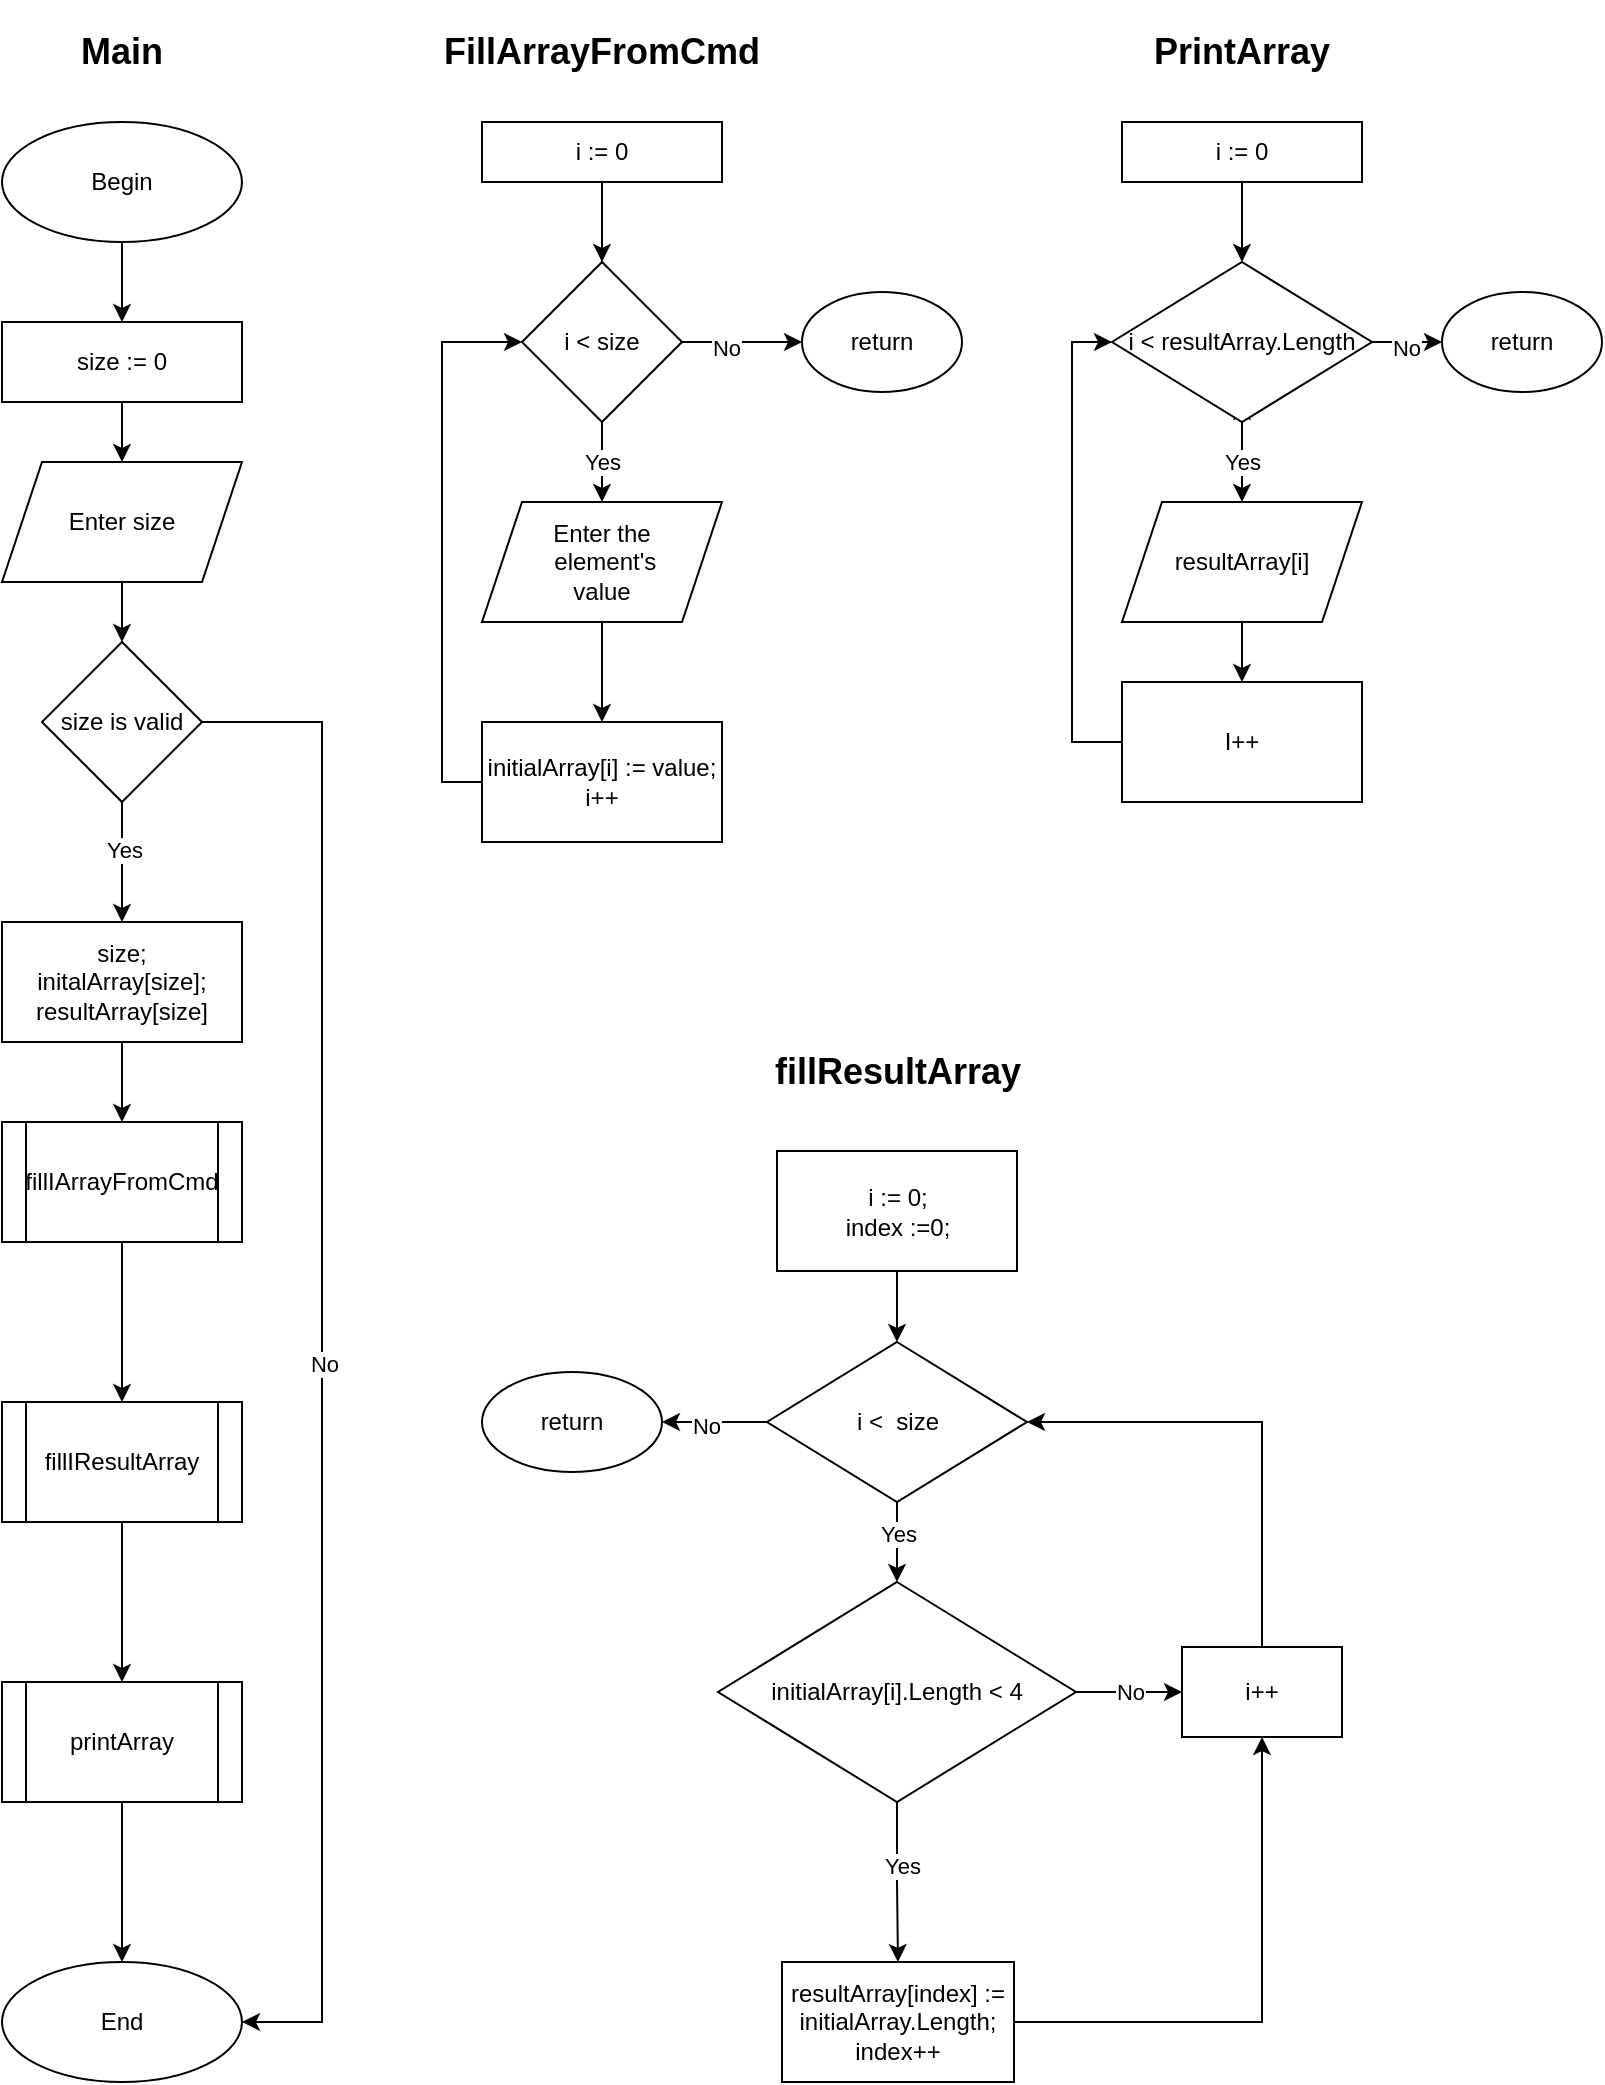 <mxfile version="20.6.0" type="device"><diagram id="bVRSpkIR_YVmlQnm3ty-" name="Страница 1"><mxGraphModel dx="976" dy="729" grid="1" gridSize="10" guides="1" tooltips="1" connect="1" arrows="1" fold="1" page="1" pageScale="1" pageWidth="827" pageHeight="1169" math="0" shadow="0"><root><mxCell id="0"/><mxCell id="1" parent="0"/><mxCell id="6NPBfZw10ohbTw8Re3QE-3" value="" style="edgeStyle=orthogonalEdgeStyle;rounded=0;orthogonalLoop=1;jettySize=auto;html=1;" edge="1" parent="1" source="6NPBfZw10ohbTw8Re3QE-1" target="6NPBfZw10ohbTw8Re3QE-2"><mxGeometry relative="1" as="geometry"/></mxCell><mxCell id="6NPBfZw10ohbTw8Re3QE-1" value="Begin" style="ellipse;whiteSpace=wrap;html=1;" vertex="1" parent="1"><mxGeometry x="20" y="60" width="120" height="60" as="geometry"/></mxCell><mxCell id="6NPBfZw10ohbTw8Re3QE-5" value="" style="edgeStyle=orthogonalEdgeStyle;rounded=0;orthogonalLoop=1;jettySize=auto;html=1;" edge="1" parent="1" source="6NPBfZw10ohbTw8Re3QE-2" target="6NPBfZw10ohbTw8Re3QE-4"><mxGeometry relative="1" as="geometry"/></mxCell><mxCell id="6NPBfZw10ohbTw8Re3QE-2" value="size := 0" style="whiteSpace=wrap;html=1;" vertex="1" parent="1"><mxGeometry x="20" y="160" width="120" height="40" as="geometry"/></mxCell><mxCell id="6NPBfZw10ohbTw8Re3QE-7" value="" style="edgeStyle=orthogonalEdgeStyle;rounded=0;orthogonalLoop=1;jettySize=auto;html=1;" edge="1" parent="1" source="6NPBfZw10ohbTw8Re3QE-4" target="6NPBfZw10ohbTw8Re3QE-6"><mxGeometry relative="1" as="geometry"/></mxCell><mxCell id="6NPBfZw10ohbTw8Re3QE-4" value="Enter size" style="shape=parallelogram;perimeter=parallelogramPerimeter;whiteSpace=wrap;html=1;fixedSize=1;" vertex="1" parent="1"><mxGeometry x="20" y="230" width="120" height="60" as="geometry"/></mxCell><mxCell id="6NPBfZw10ohbTw8Re3QE-9" value="" style="edgeStyle=orthogonalEdgeStyle;rounded=0;orthogonalLoop=1;jettySize=auto;html=1;" edge="1" parent="1" source="6NPBfZw10ohbTw8Re3QE-6" target="6NPBfZw10ohbTw8Re3QE-8"><mxGeometry relative="1" as="geometry"/></mxCell><mxCell id="6NPBfZw10ohbTw8Re3QE-10" value="Yes" style="edgeLabel;html=1;align=center;verticalAlign=middle;resizable=0;points=[];" vertex="1" connectable="0" parent="6NPBfZw10ohbTw8Re3QE-9"><mxGeometry x="-0.222" y="1" relative="1" as="geometry"><mxPoint as="offset"/></mxGeometry></mxCell><mxCell id="6NPBfZw10ohbTw8Re3QE-13" style="edgeStyle=orthogonalEdgeStyle;rounded=0;orthogonalLoop=1;jettySize=auto;html=1;exitX=1;exitY=0.5;exitDx=0;exitDy=0;entryX=1;entryY=0.5;entryDx=0;entryDy=0;" edge="1" parent="1" source="6NPBfZw10ohbTw8Re3QE-6" target="6NPBfZw10ohbTw8Re3QE-21"><mxGeometry relative="1" as="geometry"><mxPoint x="180" y="490" as="targetPoint"/><Array as="points"><mxPoint x="180" y="360"/><mxPoint x="180" y="1010"/></Array></mxGeometry></mxCell><mxCell id="6NPBfZw10ohbTw8Re3QE-14" value="No" style="edgeLabel;html=1;align=center;verticalAlign=middle;resizable=0;points=[];" vertex="1" connectable="0" parent="6NPBfZw10ohbTw8Re3QE-13"><mxGeometry x="0.016" y="1" relative="1" as="geometry"><mxPoint as="offset"/></mxGeometry></mxCell><mxCell id="6NPBfZw10ohbTw8Re3QE-6" value="size is valid" style="rhombus;whiteSpace=wrap;html=1;" vertex="1" parent="1"><mxGeometry x="40" y="320" width="80" height="80" as="geometry"/></mxCell><mxCell id="6NPBfZw10ohbTw8Re3QE-16" value="" style="edgeStyle=orthogonalEdgeStyle;rounded=0;orthogonalLoop=1;jettySize=auto;html=1;" edge="1" parent="1" source="6NPBfZw10ohbTw8Re3QE-8" target="6NPBfZw10ohbTw8Re3QE-15"><mxGeometry relative="1" as="geometry"/></mxCell><mxCell id="6NPBfZw10ohbTw8Re3QE-8" value="size;&lt;br&gt;initalArray[size];&lt;br&gt;resultArray[size]&lt;br&gt;" style="whiteSpace=wrap;html=1;" vertex="1" parent="1"><mxGeometry x="20" y="460" width="120" height="60" as="geometry"/></mxCell><mxCell id="6NPBfZw10ohbTw8Re3QE-18" value="" style="edgeStyle=orthogonalEdgeStyle;rounded=0;orthogonalLoop=1;jettySize=auto;html=1;" edge="1" parent="1" source="6NPBfZw10ohbTw8Re3QE-15" target="6NPBfZw10ohbTw8Re3QE-17"><mxGeometry relative="1" as="geometry"/></mxCell><mxCell id="6NPBfZw10ohbTw8Re3QE-15" value="fillIArrayFromCmd" style="shape=process;whiteSpace=wrap;html=1;backgroundOutline=1;" vertex="1" parent="1"><mxGeometry x="20" y="560" width="120" height="60" as="geometry"/></mxCell><mxCell id="6NPBfZw10ohbTw8Re3QE-20" value="" style="edgeStyle=orthogonalEdgeStyle;rounded=0;orthogonalLoop=1;jettySize=auto;html=1;" edge="1" parent="1" source="6NPBfZw10ohbTw8Re3QE-17" target="6NPBfZw10ohbTw8Re3QE-19"><mxGeometry relative="1" as="geometry"/></mxCell><mxCell id="6NPBfZw10ohbTw8Re3QE-17" value="fillIResultArray" style="shape=process;whiteSpace=wrap;html=1;backgroundOutline=1;" vertex="1" parent="1"><mxGeometry x="20" y="700" width="120" height="60" as="geometry"/></mxCell><mxCell id="6NPBfZw10ohbTw8Re3QE-22" value="" style="edgeStyle=orthogonalEdgeStyle;rounded=0;orthogonalLoop=1;jettySize=auto;html=1;" edge="1" parent="1" source="6NPBfZw10ohbTw8Re3QE-19" target="6NPBfZw10ohbTw8Re3QE-21"><mxGeometry relative="1" as="geometry"/></mxCell><mxCell id="6NPBfZw10ohbTw8Re3QE-19" value="printArray" style="shape=process;whiteSpace=wrap;html=1;backgroundOutline=1;" vertex="1" parent="1"><mxGeometry x="20" y="840" width="120" height="60" as="geometry"/></mxCell><mxCell id="6NPBfZw10ohbTw8Re3QE-21" value="End" style="ellipse;whiteSpace=wrap;html=1;" vertex="1" parent="1"><mxGeometry x="20" y="980" width="120" height="60" as="geometry"/></mxCell><mxCell id="6NPBfZw10ohbTw8Re3QE-23" value="&lt;h2&gt;Main&lt;/h2&gt;" style="text;html=1;strokeColor=none;fillColor=none;align=center;verticalAlign=middle;whiteSpace=wrap;rounded=0;" vertex="1" parent="1"><mxGeometry x="50" y="10" width="60" height="30" as="geometry"/></mxCell><mxCell id="6NPBfZw10ohbTw8Re3QE-24" value="&lt;h2&gt;FillArrayFromCmd&lt;/h2&gt;" style="text;html=1;strokeColor=none;fillColor=none;align=center;verticalAlign=middle;whiteSpace=wrap;rounded=0;" vertex="1" parent="1"><mxGeometry x="290" y="10" width="60" height="30" as="geometry"/></mxCell><mxCell id="6NPBfZw10ohbTw8Re3QE-27" value="" style="edgeStyle=orthogonalEdgeStyle;rounded=0;orthogonalLoop=1;jettySize=auto;html=1;" edge="1" parent="1" source="6NPBfZw10ohbTw8Re3QE-25" target="6NPBfZw10ohbTw8Re3QE-26"><mxGeometry relative="1" as="geometry"/></mxCell><mxCell id="6NPBfZw10ohbTw8Re3QE-25" value="i := 0" style="rounded=0;whiteSpace=wrap;html=1;" vertex="1" parent="1"><mxGeometry x="260" y="60" width="120" height="30" as="geometry"/></mxCell><mxCell id="6NPBfZw10ohbTw8Re3QE-32" value="Yes" style="edgeStyle=orthogonalEdgeStyle;rounded=0;orthogonalLoop=1;jettySize=auto;html=1;" edge="1" parent="1" source="6NPBfZw10ohbTw8Re3QE-26" target="6NPBfZw10ohbTw8Re3QE-31"><mxGeometry relative="1" as="geometry"/></mxCell><mxCell id="6NPBfZw10ohbTw8Re3QE-40" value="" style="edgeStyle=orthogonalEdgeStyle;rounded=0;orthogonalLoop=1;jettySize=auto;html=1;" edge="1" parent="1" source="6NPBfZw10ohbTw8Re3QE-26" target="6NPBfZw10ohbTw8Re3QE-39"><mxGeometry relative="1" as="geometry"/></mxCell><mxCell id="6NPBfZw10ohbTw8Re3QE-41" value="No" style="edgeLabel;html=1;align=center;verticalAlign=middle;resizable=0;points=[];" vertex="1" connectable="0" parent="6NPBfZw10ohbTw8Re3QE-40"><mxGeometry x="-0.267" y="-3" relative="1" as="geometry"><mxPoint as="offset"/></mxGeometry></mxCell><mxCell id="6NPBfZw10ohbTw8Re3QE-26" value="i &amp;lt; size" style="rhombus;whiteSpace=wrap;html=1;rounded=0;" vertex="1" parent="1"><mxGeometry x="280" y="130" width="80" height="80" as="geometry"/></mxCell><mxCell id="6NPBfZw10ohbTw8Re3QE-34" value="" style="edgeStyle=orthogonalEdgeStyle;rounded=0;orthogonalLoop=1;jettySize=auto;html=1;" edge="1" parent="1" source="6NPBfZw10ohbTw8Re3QE-31" target="6NPBfZw10ohbTw8Re3QE-33"><mxGeometry relative="1" as="geometry"/></mxCell><mxCell id="6NPBfZw10ohbTw8Re3QE-31" value="Enter the&lt;br&gt;&amp;nbsp;element's&lt;br&gt;value" style="shape=parallelogram;perimeter=parallelogramPerimeter;whiteSpace=wrap;html=1;fixedSize=1;rounded=0;" vertex="1" parent="1"><mxGeometry x="260" y="250" width="120" height="60" as="geometry"/></mxCell><mxCell id="6NPBfZw10ohbTw8Re3QE-38" style="edgeStyle=orthogonalEdgeStyle;rounded=0;orthogonalLoop=1;jettySize=auto;html=1;exitX=0;exitY=0.5;exitDx=0;exitDy=0;entryX=0;entryY=0.5;entryDx=0;entryDy=0;" edge="1" parent="1" source="6NPBfZw10ohbTw8Re3QE-33" target="6NPBfZw10ohbTw8Re3QE-26"><mxGeometry relative="1" as="geometry"/></mxCell><mxCell id="6NPBfZw10ohbTw8Re3QE-33" value="initialArray[i] := value;&lt;br&gt;i++" style="whiteSpace=wrap;html=1;rounded=0;" vertex="1" parent="1"><mxGeometry x="260" y="360" width="120" height="60" as="geometry"/></mxCell><mxCell id="6NPBfZw10ohbTw8Re3QE-39" value="return" style="ellipse;whiteSpace=wrap;html=1;rounded=0;" vertex="1" parent="1"><mxGeometry x="420" y="145" width="80" height="50" as="geometry"/></mxCell><mxCell id="6NPBfZw10ohbTw8Re3QE-42" value="&lt;h2&gt;fillResultArray&lt;/h2&gt;" style="text;html=1;strokeColor=none;fillColor=none;align=center;verticalAlign=middle;whiteSpace=wrap;rounded=0;" vertex="1" parent="1"><mxGeometry x="438" y="520" width="60" height="30" as="geometry"/></mxCell><mxCell id="6NPBfZw10ohbTw8Re3QE-45" value="" style="edgeStyle=orthogonalEdgeStyle;rounded=0;orthogonalLoop=1;jettySize=auto;html=1;" edge="1" parent="1" source="6NPBfZw10ohbTw8Re3QE-43" target="6NPBfZw10ohbTw8Re3QE-44"><mxGeometry relative="1" as="geometry"/></mxCell><mxCell id="6NPBfZw10ohbTw8Re3QE-43" value="i := 0;&lt;br&gt;index :=0;" style="rounded=0;whiteSpace=wrap;html=1;" vertex="1" parent="1"><mxGeometry x="407.5" y="574.5" width="120" height="60" as="geometry"/></mxCell><mxCell id="6NPBfZw10ohbTw8Re3QE-49" value="" style="edgeStyle=orthogonalEdgeStyle;rounded=0;orthogonalLoop=1;jettySize=auto;html=1;" edge="1" parent="1" source="6NPBfZw10ohbTw8Re3QE-44" target="6NPBfZw10ohbTw8Re3QE-48"><mxGeometry relative="1" as="geometry"/></mxCell><mxCell id="6NPBfZw10ohbTw8Re3QE-50" value="Yes" style="edgeLabel;html=1;align=center;verticalAlign=middle;resizable=0;points=[];" vertex="1" connectable="0" parent="6NPBfZw10ohbTw8Re3QE-49"><mxGeometry x="-0.2" relative="1" as="geometry"><mxPoint as="offset"/></mxGeometry></mxCell><mxCell id="6NPBfZw10ohbTw8Re3QE-58" value="" style="edgeStyle=orthogonalEdgeStyle;rounded=0;orthogonalLoop=1;jettySize=auto;html=1;" edge="1" parent="1" source="6NPBfZw10ohbTw8Re3QE-44" target="6NPBfZw10ohbTw8Re3QE-57"><mxGeometry relative="1" as="geometry"/></mxCell><mxCell id="6NPBfZw10ohbTw8Re3QE-59" value="No" style="edgeLabel;html=1;align=center;verticalAlign=middle;resizable=0;points=[];" vertex="1" connectable="0" parent="6NPBfZw10ohbTw8Re3QE-58"><mxGeometry x="0.165" y="2" relative="1" as="geometry"><mxPoint as="offset"/></mxGeometry></mxCell><mxCell id="6NPBfZw10ohbTw8Re3QE-44" value="i &amp;lt; &amp;nbsp;size" style="rhombus;whiteSpace=wrap;html=1;rounded=0;" vertex="1" parent="1"><mxGeometry x="402.5" y="670" width="130" height="80" as="geometry"/></mxCell><mxCell id="6NPBfZw10ohbTw8Re3QE-52" value="" style="edgeStyle=orthogonalEdgeStyle;rounded=0;orthogonalLoop=1;jettySize=auto;html=1;" edge="1" parent="1" source="6NPBfZw10ohbTw8Re3QE-48" target="6NPBfZw10ohbTw8Re3QE-51"><mxGeometry relative="1" as="geometry"/></mxCell><mxCell id="6NPBfZw10ohbTw8Re3QE-76" value="Yes" style="edgeLabel;html=1;align=center;verticalAlign=middle;resizable=0;points=[];" vertex="1" connectable="0" parent="6NPBfZw10ohbTw8Re3QE-52"><mxGeometry x="-0.222" y="2" relative="1" as="geometry"><mxPoint as="offset"/></mxGeometry></mxCell><mxCell id="6NPBfZw10ohbTw8Re3QE-54" value="No" style="edgeStyle=orthogonalEdgeStyle;rounded=0;orthogonalLoop=1;jettySize=auto;html=1;" edge="1" parent="1" source="6NPBfZw10ohbTw8Re3QE-48" target="6NPBfZw10ohbTw8Re3QE-53"><mxGeometry relative="1" as="geometry"/></mxCell><mxCell id="6NPBfZw10ohbTw8Re3QE-48" value="initialArray[i].Length &amp;lt; 4" style="rhombus;whiteSpace=wrap;html=1;rounded=0;" vertex="1" parent="1"><mxGeometry x="378" y="790" width="179" height="110" as="geometry"/></mxCell><mxCell id="6NPBfZw10ohbTw8Re3QE-55" style="edgeStyle=orthogonalEdgeStyle;rounded=0;orthogonalLoop=1;jettySize=auto;html=1;exitX=1;exitY=0.5;exitDx=0;exitDy=0;entryX=0.5;entryY=1;entryDx=0;entryDy=0;" edge="1" parent="1" source="6NPBfZw10ohbTw8Re3QE-51" target="6NPBfZw10ohbTw8Re3QE-53"><mxGeometry relative="1" as="geometry"/></mxCell><mxCell id="6NPBfZw10ohbTw8Re3QE-51" value="resultArray[index] := initialArray.Length;&lt;br&gt;index++" style="whiteSpace=wrap;html=1;rounded=0;" vertex="1" parent="1"><mxGeometry x="410" y="980" width="116" height="60" as="geometry"/></mxCell><mxCell id="6NPBfZw10ohbTw8Re3QE-56" style="edgeStyle=orthogonalEdgeStyle;rounded=0;orthogonalLoop=1;jettySize=auto;html=1;exitX=0.5;exitY=0;exitDx=0;exitDy=0;entryX=1;entryY=0.5;entryDx=0;entryDy=0;" edge="1" parent="1" source="6NPBfZw10ohbTw8Re3QE-53" target="6NPBfZw10ohbTw8Re3QE-44"><mxGeometry relative="1" as="geometry"/></mxCell><mxCell id="6NPBfZw10ohbTw8Re3QE-53" value="i++" style="whiteSpace=wrap;html=1;rounded=0;" vertex="1" parent="1"><mxGeometry x="610" y="822.5" width="80" height="45" as="geometry"/></mxCell><mxCell id="6NPBfZw10ohbTw8Re3QE-57" value="return" style="ellipse;whiteSpace=wrap;html=1;rounded=0;" vertex="1" parent="1"><mxGeometry x="260" y="685" width="90" height="50" as="geometry"/></mxCell><mxCell id="6NPBfZw10ohbTw8Re3QE-60" value="&lt;h2&gt;PrintArray&lt;/h2&gt;" style="text;html=1;strokeColor=none;fillColor=none;align=center;verticalAlign=middle;whiteSpace=wrap;rounded=0;" vertex="1" parent="1"><mxGeometry x="610" y="10" width="60" height="30" as="geometry"/></mxCell><mxCell id="6NPBfZw10ohbTw8Re3QE-66" style="edgeStyle=orthogonalEdgeStyle;rounded=0;orthogonalLoop=1;jettySize=auto;html=1;entryX=0.5;entryY=0;entryDx=0;entryDy=0;" edge="1" parent="1" source="6NPBfZw10ohbTw8Re3QE-61" target="6NPBfZw10ohbTw8Re3QE-64"><mxGeometry relative="1" as="geometry"/></mxCell><mxCell id="6NPBfZw10ohbTw8Re3QE-61" value="i := 0" style="rounded=0;whiteSpace=wrap;html=1;" vertex="1" parent="1"><mxGeometry x="580" y="60" width="120" height="30" as="geometry"/></mxCell><mxCell id="6NPBfZw10ohbTw8Re3QE-62" value="" style="edgeStyle=orthogonalEdgeStyle;rounded=0;orthogonalLoop=1;jettySize=auto;html=1;" edge="1" parent="1" source="6NPBfZw10ohbTw8Re3QE-64" target="6NPBfZw10ohbTw8Re3QE-65"><mxGeometry relative="1" as="geometry"/></mxCell><mxCell id="6NPBfZw10ohbTw8Re3QE-63" value="No" style="edgeLabel;html=1;align=center;verticalAlign=middle;resizable=0;points=[];" vertex="1" connectable="0" parent="6NPBfZw10ohbTw8Re3QE-62"><mxGeometry x="-0.267" y="-3" relative="1" as="geometry"><mxPoint as="offset"/></mxGeometry></mxCell><mxCell id="6NPBfZw10ohbTw8Re3QE-68" style="edgeStyle=orthogonalEdgeStyle;rounded=0;orthogonalLoop=1;jettySize=auto;html=1;exitX=0.5;exitY=1;exitDx=0;exitDy=0;" edge="1" parent="1" source="6NPBfZw10ohbTw8Re3QE-64"><mxGeometry relative="1" as="geometry"><mxPoint x="640" y="200" as="targetPoint"/></mxGeometry></mxCell><mxCell id="6NPBfZw10ohbTw8Re3QE-70" value="Yes" style="edgeStyle=orthogonalEdgeStyle;rounded=0;orthogonalLoop=1;jettySize=auto;html=1;" edge="1" parent="1" source="6NPBfZw10ohbTw8Re3QE-64" target="6NPBfZw10ohbTw8Re3QE-69"><mxGeometry relative="1" as="geometry"/></mxCell><mxCell id="6NPBfZw10ohbTw8Re3QE-64" value="i &amp;lt; resultArray.Length" style="rhombus;whiteSpace=wrap;html=1;rounded=0;" vertex="1" parent="1"><mxGeometry x="575" y="130" width="130" height="80" as="geometry"/></mxCell><mxCell id="6NPBfZw10ohbTw8Re3QE-65" value="return" style="ellipse;whiteSpace=wrap;html=1;rounded=0;" vertex="1" parent="1"><mxGeometry x="740" y="145" width="80" height="50" as="geometry"/></mxCell><mxCell id="6NPBfZw10ohbTw8Re3QE-74" value="" style="edgeStyle=orthogonalEdgeStyle;rounded=0;orthogonalLoop=1;jettySize=auto;html=1;" edge="1" parent="1" source="6NPBfZw10ohbTw8Re3QE-69" target="6NPBfZw10ohbTw8Re3QE-73"><mxGeometry relative="1" as="geometry"/></mxCell><mxCell id="6NPBfZw10ohbTw8Re3QE-69" value="resultArray[i]" style="shape=parallelogram;perimeter=parallelogramPerimeter;whiteSpace=wrap;html=1;fixedSize=1;rounded=0;" vertex="1" parent="1"><mxGeometry x="580" y="250" width="120" height="60" as="geometry"/></mxCell><mxCell id="6NPBfZw10ohbTw8Re3QE-75" style="edgeStyle=orthogonalEdgeStyle;rounded=0;orthogonalLoop=1;jettySize=auto;html=1;exitX=0;exitY=0.5;exitDx=0;exitDy=0;entryX=0;entryY=0.5;entryDx=0;entryDy=0;" edge="1" parent="1" source="6NPBfZw10ohbTw8Re3QE-73" target="6NPBfZw10ohbTw8Re3QE-64"><mxGeometry relative="1" as="geometry"/></mxCell><mxCell id="6NPBfZw10ohbTw8Re3QE-73" value="I++" style="whiteSpace=wrap;html=1;rounded=0;" vertex="1" parent="1"><mxGeometry x="580" y="340" width="120" height="60" as="geometry"/></mxCell></root></mxGraphModel></diagram></mxfile>